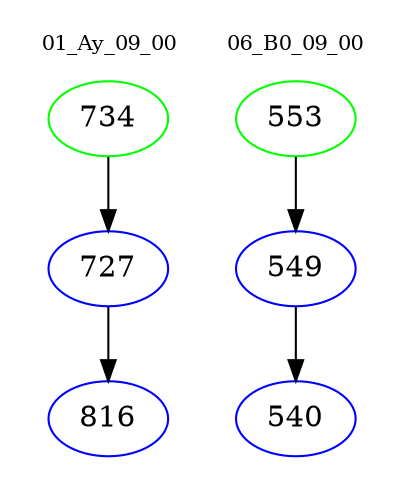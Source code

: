 digraph{
subgraph cluster_0 {
color = white
label = "01_Ay_09_00";
fontsize=10;
T0_734 [label="734", color="green"]
T0_734 -> T0_727 [color="black"]
T0_727 [label="727", color="blue"]
T0_727 -> T0_816 [color="black"]
T0_816 [label="816", color="blue"]
}
subgraph cluster_1 {
color = white
label = "06_B0_09_00";
fontsize=10;
T1_553 [label="553", color="green"]
T1_553 -> T1_549 [color="black"]
T1_549 [label="549", color="blue"]
T1_549 -> T1_540 [color="black"]
T1_540 [label="540", color="blue"]
}
}
